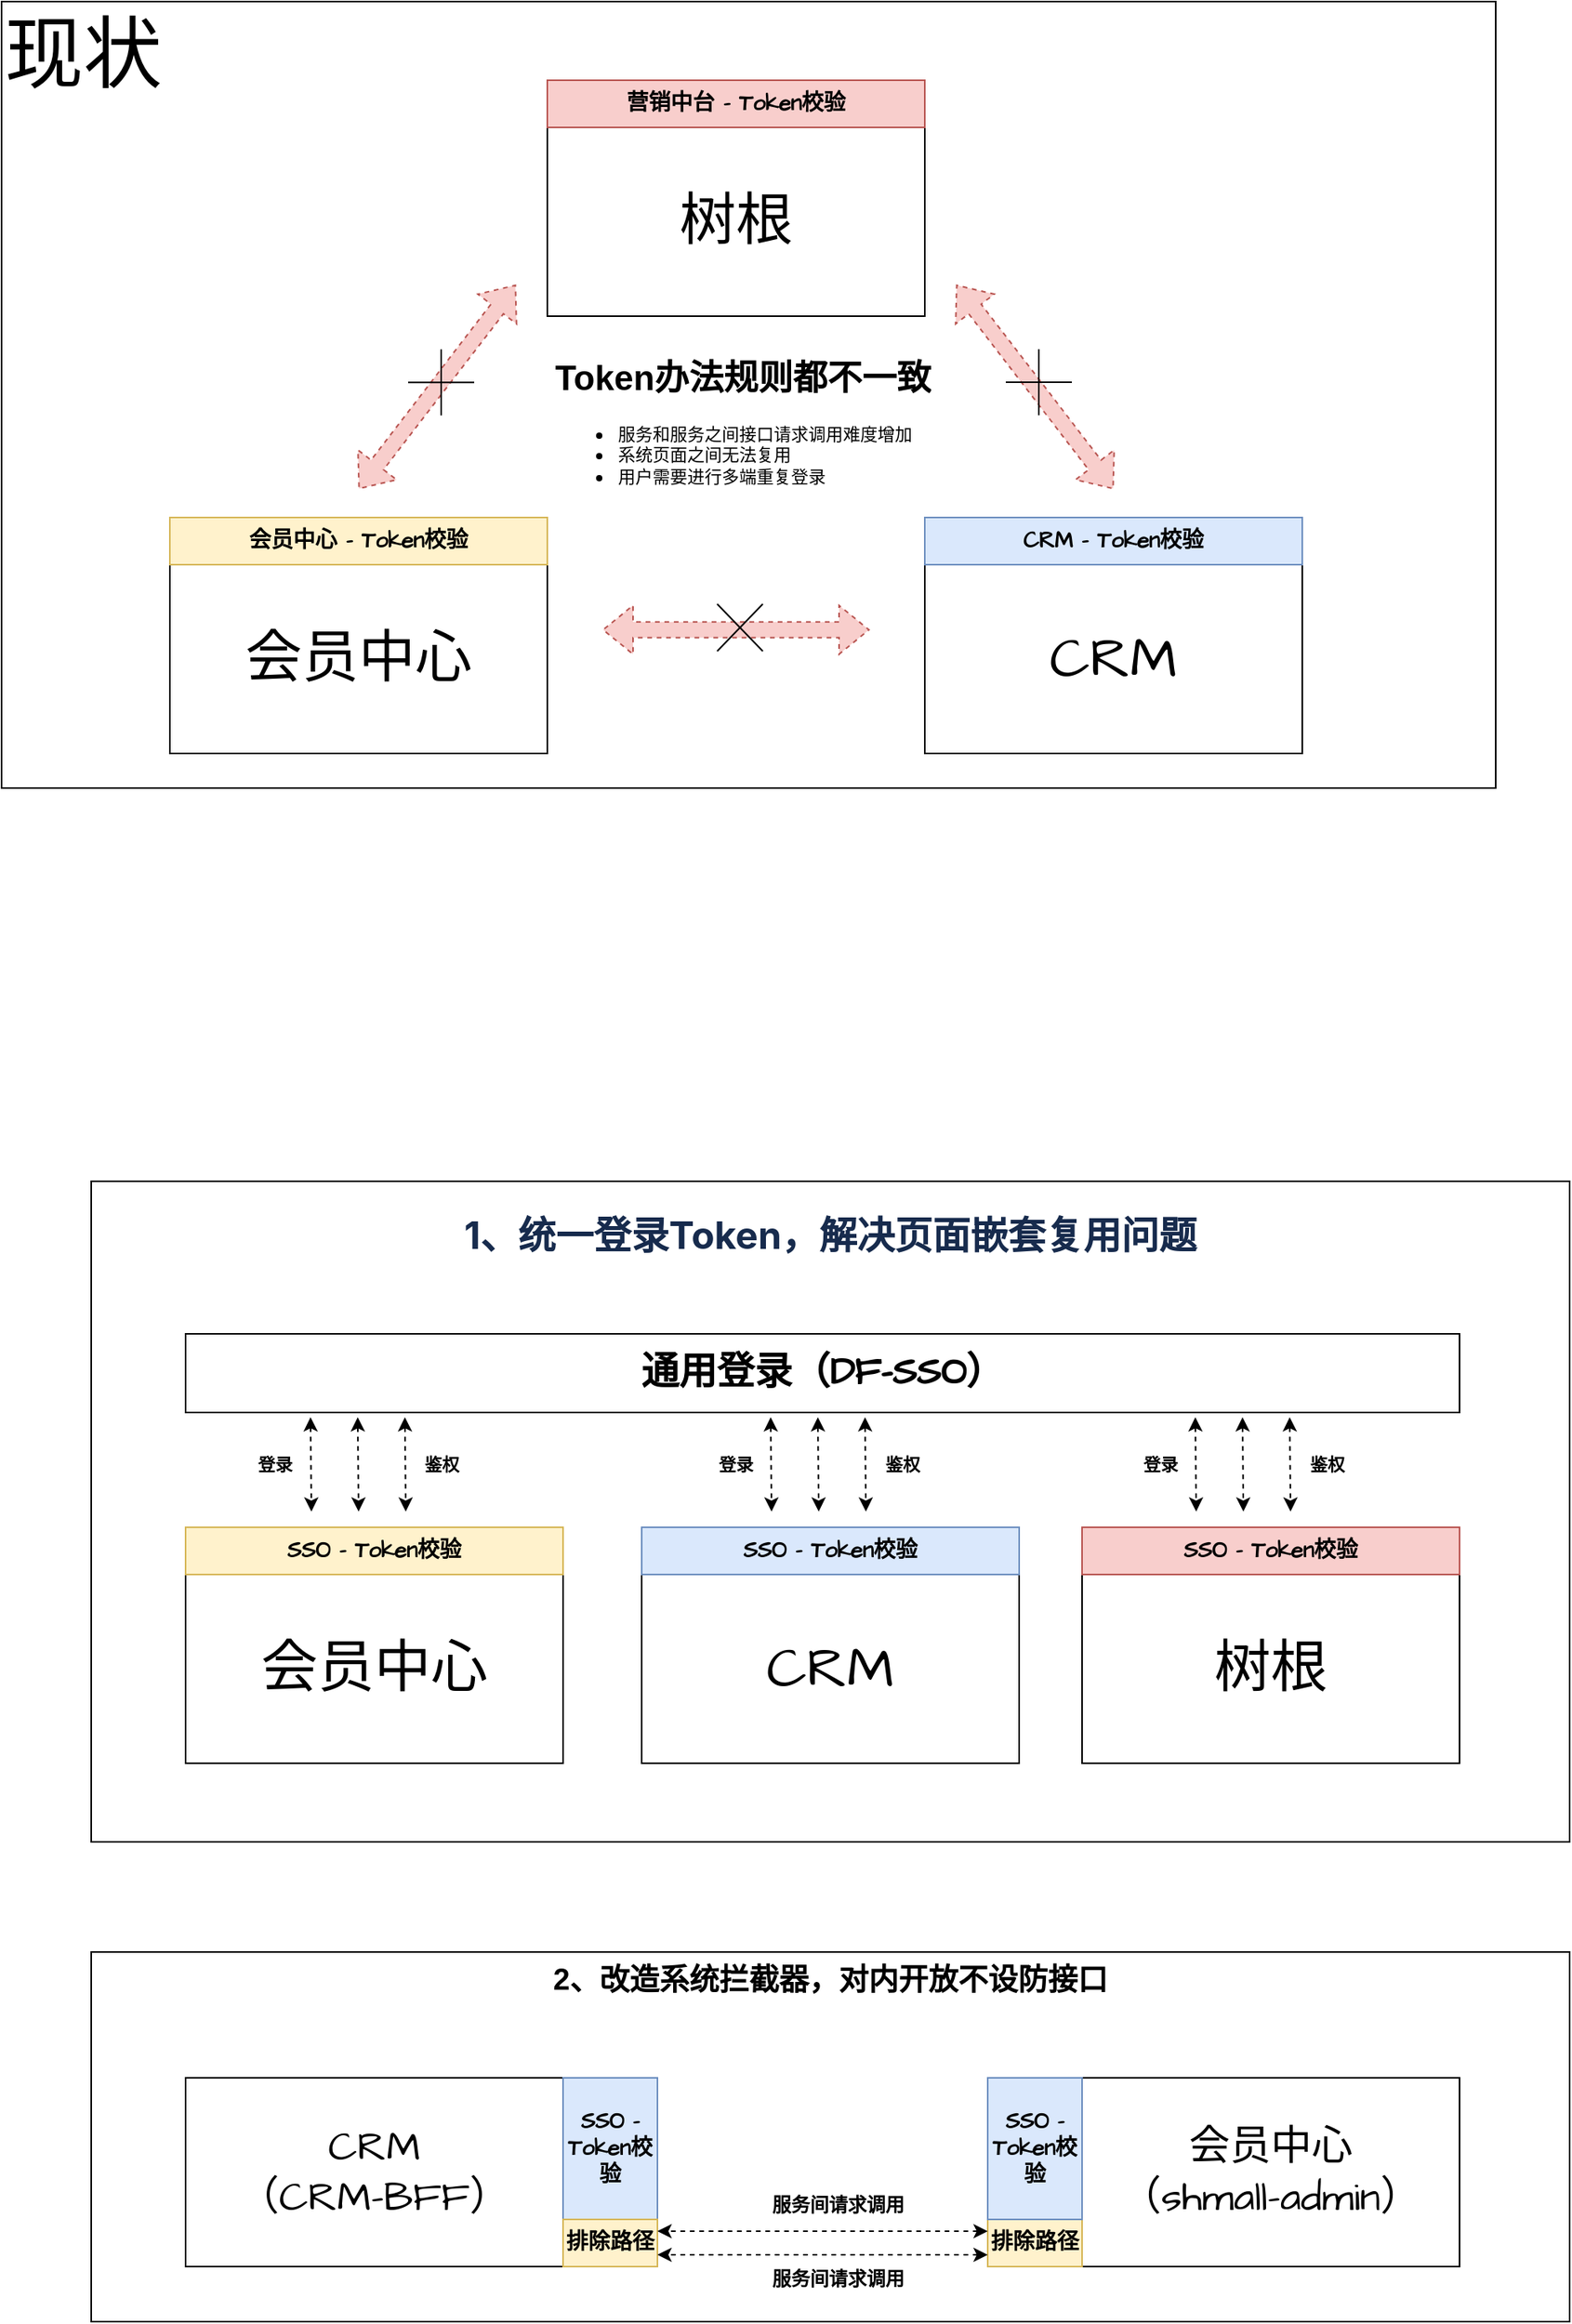 <mxfile version="24.7.16">
  <diagram name="第 1 页" id="H0u8XUGsvLffEUkfQdRV">
    <mxGraphModel dx="3103" dy="2684" grid="1" gridSize="10" guides="1" tooltips="1" connect="1" arrows="1" fold="1" page="1" pageScale="1" pageWidth="827" pageHeight="1169" math="0" shadow="0">
      <root>
        <mxCell id="0" />
        <mxCell id="1" parent="0" />
        <mxCell id="54piHh1FFGtYTyf8zYr1-15" value="&lt;font style=&quot;font-size: 19px;&quot;&gt;&lt;b&gt;2、改造系统拦截器，对内开放不设防接口&lt;/b&gt;&lt;/font&gt;" style="rounded=0;whiteSpace=wrap;html=1;verticalAlign=top;" vertex="1" parent="1">
          <mxGeometry x="-230" y="1200" width="940" height="235" as="geometry" />
        </mxCell>
        <mxCell id="qF9IXVnn8CLfa4eEaRER-142" value="&lt;h2 style=&quot;margin: 10px 0px 0px; padding: 0px; color: rgb(23, 43, 77); font-weight: normal; line-height: 1.5; border-bottom-color: rgb(255, 255, 255); font-family: -apple-system, BlinkMacSystemFont, &amp;quot;Segoe UI&amp;quot;, Roboto, Oxygen, Ubuntu, &amp;quot;Fira Sans&amp;quot;, &amp;quot;Droid Sans&amp;quot;, &amp;quot;Helvetica Neue&amp;quot;, sans-serif; text-align: start;&quot; id=&quot;id-【DD平台】服务接入方案-2.1统一登录Token，解决页面嵌套复用问题&quot;&gt;&lt;strong style=&quot;&quot;&gt;&lt;font style=&quot;font-size: 24px;&quot;&gt;1、统一登录Token，解决页面嵌套复用问题&lt;/font&gt;&lt;/strong&gt;&lt;/h2&gt;" style="rounded=0;whiteSpace=wrap;html=1;hachureGap=4;fontFamily=Architects Daughter;fontSource=https%3A%2F%2Ffonts.googleapis.com%2Fcss%3Ffamily%3DArchitects%2BDaughter;fontSize=11;fontColor=default;labelBackgroundColor=default;verticalAlign=top;" parent="1" vertex="1">
          <mxGeometry x="-230" y="710" width="940" height="420" as="geometry" />
        </mxCell>
        <mxCell id="qF9IXVnn8CLfa4eEaRER-32" value="&lt;font style=&quot;font-size: 50px;&quot;&gt;现状&lt;/font&gt;" style="rounded=0;whiteSpace=wrap;html=1;hachureGap=4;fontFamily=Architects Daughter;fontSource=https%3A%2F%2Ffonts.googleapis.com%2Fcss%3Ffamily%3DArchitects%2BDaughter;fontSize=30;fontColor=default;labelBackgroundColor=default;verticalAlign=top;align=left;" parent="1" vertex="1">
          <mxGeometry x="-287" y="-40" width="950" height="500" as="geometry" />
        </mxCell>
        <mxCell id="qF9IXVnn8CLfa4eEaRER-8" value="" style="group" parent="1" vertex="1" connectable="0">
          <mxGeometry x="-180" y="288" width="240" height="150" as="geometry" />
        </mxCell>
        <mxCell id="qF9IXVnn8CLfa4eEaRER-4" value="&lt;font style=&quot;font-size: 36px;&quot;&gt;会员中心&lt;/font&gt;" style="rounded=0;whiteSpace=wrap;html=1;hachureGap=4;fontFamily=Architects Daughter;fontSource=https%3A%2F%2Ffonts.googleapis.com%2Fcss%3Ffamily%3DArchitects%2BDaughter;" parent="qF9IXVnn8CLfa4eEaRER-8" vertex="1">
          <mxGeometry y="30" width="240" height="120" as="geometry" />
        </mxCell>
        <mxCell id="qF9IXVnn8CLfa4eEaRER-6" value="&lt;font style=&quot;font-size: 14px;&quot;&gt;&lt;b&gt;会员中心 - Token校验&lt;/b&gt;&lt;/font&gt;" style="rounded=0;whiteSpace=wrap;html=1;hachureGap=4;fontFamily=Architects Daughter;fontSource=https%3A%2F%2Ffonts.googleapis.com%2Fcss%3Ffamily%3DArchitects%2BDaughter;fillColor=#fff2cc;strokeColor=#d6b656;" parent="qF9IXVnn8CLfa4eEaRER-8" vertex="1">
          <mxGeometry width="240" height="30" as="geometry" />
        </mxCell>
        <mxCell id="qF9IXVnn8CLfa4eEaRER-10" value="" style="group" parent="1" vertex="1" connectable="0">
          <mxGeometry x="300" y="288" width="240" height="150" as="geometry" />
        </mxCell>
        <mxCell id="qF9IXVnn8CLfa4eEaRER-11" value="&lt;font style=&quot;font-size: 36px;&quot;&gt;CRM&lt;/font&gt;" style="rounded=0;whiteSpace=wrap;html=1;hachureGap=4;fontFamily=Architects Daughter;fontSource=https%3A%2F%2Ffonts.googleapis.com%2Fcss%3Ffamily%3DArchitects%2BDaughter;" parent="qF9IXVnn8CLfa4eEaRER-10" vertex="1">
          <mxGeometry y="30" width="240" height="120" as="geometry" />
        </mxCell>
        <mxCell id="qF9IXVnn8CLfa4eEaRER-12" value="&lt;b&gt;&lt;font style=&quot;font-size: 14px;&quot;&gt;CRM - Token校验&lt;/font&gt;&lt;/b&gt;" style="rounded=0;whiteSpace=wrap;html=1;hachureGap=4;fontFamily=Architects Daughter;fontSource=https%3A%2F%2Ffonts.googleapis.com%2Fcss%3Ffamily%3DArchitects%2BDaughter;fillColor=#dae8fc;strokeColor=#6c8ebf;" parent="qF9IXVnn8CLfa4eEaRER-10" vertex="1">
          <mxGeometry width="240" height="30" as="geometry" />
        </mxCell>
        <mxCell id="qF9IXVnn8CLfa4eEaRER-13" value="" style="group" parent="1" vertex="1" connectable="0">
          <mxGeometry x="60" y="10" width="240" height="150" as="geometry" />
        </mxCell>
        <mxCell id="qF9IXVnn8CLfa4eEaRER-14" value="&lt;span style=&quot;font-size: 36px;&quot;&gt;树根&lt;/span&gt;" style="rounded=0;whiteSpace=wrap;html=1;hachureGap=4;fontFamily=Architects Daughter;fontSource=https%3A%2F%2Ffonts.googleapis.com%2Fcss%3Ffamily%3DArchitects%2BDaughter;" parent="qF9IXVnn8CLfa4eEaRER-13" vertex="1">
          <mxGeometry y="30" width="240" height="120" as="geometry" />
        </mxCell>
        <mxCell id="qF9IXVnn8CLfa4eEaRER-15" value="&lt;font style=&quot;font-size: 14px;&quot;&gt;&lt;b&gt;营销中台 - Token校验&lt;/b&gt;&lt;/font&gt;" style="rounded=0;whiteSpace=wrap;html=1;hachureGap=4;fontFamily=Architects Daughter;fontSource=https%3A%2F%2Ffonts.googleapis.com%2Fcss%3Ffamily%3DArchitects%2BDaughter;fillColor=#f8cecc;strokeColor=#b85450;" parent="qF9IXVnn8CLfa4eEaRER-13" vertex="1">
          <mxGeometry width="240" height="30" as="geometry" />
        </mxCell>
        <mxCell id="qF9IXVnn8CLfa4eEaRER-16" value="" style="shape=flexArrow;endArrow=classic;startArrow=classic;html=1;rounded=0;hachureGap=4;fontFamily=Architects Daughter;fontSource=https%3A%2F%2Ffonts.googleapis.com%2Fcss%3Ffamily%3DArchitects%2BDaughter;fillColor=#f8cecc;strokeColor=#b85450;dashed=1;" parent="1" edge="1">
          <mxGeometry width="100" height="100" relative="1" as="geometry">
            <mxPoint x="-60" y="270" as="sourcePoint" />
            <mxPoint x="40" y="140" as="targetPoint" />
          </mxGeometry>
        </mxCell>
        <mxCell id="qF9IXVnn8CLfa4eEaRER-17" value="" style="shape=flexArrow;endArrow=classic;startArrow=classic;html=1;rounded=0;hachureGap=4;fontFamily=Architects Daughter;fontSource=https%3A%2F%2Ffonts.googleapis.com%2Fcss%3Ffamily%3DArchitects%2BDaughter;fillColor=#f8cecc;strokeColor=#b85450;dashed=1;" parent="1" edge="1">
          <mxGeometry width="100" height="100" relative="1" as="geometry">
            <mxPoint x="95" y="359.41" as="sourcePoint" />
            <mxPoint x="265" y="359.41" as="targetPoint" />
          </mxGeometry>
        </mxCell>
        <mxCell id="qF9IXVnn8CLfa4eEaRER-20" value="" style="shape=flexArrow;endArrow=classic;startArrow=classic;html=1;rounded=0;hachureGap=4;fontFamily=Architects Daughter;fontSource=https%3A%2F%2Ffonts.googleapis.com%2Fcss%3Ffamily%3DArchitects%2BDaughter;fillColor=#f8cecc;strokeColor=#b85450;dashed=1;" parent="1" edge="1">
          <mxGeometry width="100" height="100" relative="1" as="geometry">
            <mxPoint x="420" y="270" as="sourcePoint" />
            <mxPoint x="320" y="140" as="targetPoint" />
          </mxGeometry>
        </mxCell>
        <mxCell id="qF9IXVnn8CLfa4eEaRER-23" value="" style="group;rotation=45;" parent="1" vertex="1" connectable="0">
          <mxGeometry x="-30" y="190.07" width="30" height="30" as="geometry" />
        </mxCell>
        <mxCell id="qF9IXVnn8CLfa4eEaRER-21" value="" style="endArrow=none;html=1;rounded=0;hachureGap=4;strokeColor=default;align=center;verticalAlign=middle;fontFamily=Architects Daughter;fontSource=https%3A%2F%2Ffonts.googleapis.com%2Fcss%3Ffamily%3DArchitects%2BDaughter;fontSize=11;fontColor=default;labelBackgroundColor=default;" parent="qF9IXVnn8CLfa4eEaRER-23" edge="1">
          <mxGeometry width="50" height="50" relative="1" as="geometry">
            <mxPoint x="22.5" y="33" as="sourcePoint" />
            <mxPoint x="22.5" y="-9" as="targetPoint" />
          </mxGeometry>
        </mxCell>
        <mxCell id="qF9IXVnn8CLfa4eEaRER-22" value="" style="endArrow=none;html=1;rounded=0;hachureGap=4;strokeColor=default;align=center;verticalAlign=middle;fontFamily=Architects Daughter;fontSource=https%3A%2F%2Ffonts.googleapis.com%2Fcss%3Ffamily%3DArchitects%2BDaughter;fontSize=11;fontColor=default;labelBackgroundColor=default;" parent="qF9IXVnn8CLfa4eEaRER-23" edge="1">
          <mxGeometry width="50" height="50" relative="1" as="geometry">
            <mxPoint x="43.5" y="12" as="sourcePoint" />
            <mxPoint x="1.5" y="12" as="targetPoint" />
          </mxGeometry>
        </mxCell>
        <mxCell id="qF9IXVnn8CLfa4eEaRER-24" value="" style="group;rotation=45;dashed=1;dashPattern=8 8;strokeColor=none;" parent="1" vertex="1" connectable="0">
          <mxGeometry x="350" y="190" width="30" height="30" as="geometry" />
        </mxCell>
        <mxCell id="qF9IXVnn8CLfa4eEaRER-25" value="" style="endArrow=none;html=1;rounded=0;hachureGap=4;strokeColor=default;align=center;verticalAlign=middle;fontFamily=Architects Daughter;fontSource=https%3A%2F%2Ffonts.googleapis.com%2Fcss%3Ffamily%3DArchitects%2BDaughter;fontSize=11;fontColor=default;labelBackgroundColor=default;" parent="qF9IXVnn8CLfa4eEaRER-24" edge="1">
          <mxGeometry width="50" height="50" relative="1" as="geometry">
            <mxPoint x="22.5" y="33" as="sourcePoint" />
            <mxPoint x="22.5" y="-9" as="targetPoint" />
          </mxGeometry>
        </mxCell>
        <mxCell id="qF9IXVnn8CLfa4eEaRER-26" value="" style="endArrow=none;html=1;rounded=0;hachureGap=4;strokeColor=default;align=center;verticalAlign=middle;fontFamily=Architects Daughter;fontSource=https%3A%2F%2Ffonts.googleapis.com%2Fcss%3Ffamily%3DArchitects%2BDaughter;fontSize=11;fontColor=default;labelBackgroundColor=default;" parent="qF9IXVnn8CLfa4eEaRER-24" edge="1">
          <mxGeometry width="50" height="50" relative="1" as="geometry">
            <mxPoint x="43.5" y="12" as="sourcePoint" />
            <mxPoint x="1.5" y="12" as="targetPoint" />
          </mxGeometry>
        </mxCell>
        <mxCell id="qF9IXVnn8CLfa4eEaRER-27" value="" style="group;rotation=90;" parent="1" vertex="1" connectable="0">
          <mxGeometry x="160" y="340" width="30" height="30" as="geometry" />
        </mxCell>
        <mxCell id="qF9IXVnn8CLfa4eEaRER-28" value="" style="endArrow=none;html=1;rounded=0;hachureGap=4;strokeColor=default;align=center;verticalAlign=middle;fontFamily=Architects Daughter;fontSource=https%3A%2F%2Ffonts.googleapis.com%2Fcss%3Ffamily%3DArchitects%2BDaughter;fontSize=11;fontColor=default;labelBackgroundColor=default;" parent="qF9IXVnn8CLfa4eEaRER-27" edge="1">
          <mxGeometry width="50" height="50" relative="1" as="geometry">
            <mxPoint x="8" y="33" as="sourcePoint" />
            <mxPoint x="37" y="3" as="targetPoint" />
          </mxGeometry>
        </mxCell>
        <mxCell id="qF9IXVnn8CLfa4eEaRER-29" value="" style="endArrow=none;html=1;rounded=0;hachureGap=4;strokeColor=default;align=center;verticalAlign=middle;fontFamily=Architects Daughter;fontSource=https%3A%2F%2Ffonts.googleapis.com%2Fcss%3Ffamily%3DArchitects%2BDaughter;fontSize=11;fontColor=default;labelBackgroundColor=default;" parent="qF9IXVnn8CLfa4eEaRER-27" edge="1">
          <mxGeometry width="50" height="50" relative="1" as="geometry">
            <mxPoint x="37" y="33" as="sourcePoint" />
            <mxPoint x="8" y="3" as="targetPoint" />
          </mxGeometry>
        </mxCell>
        <mxCell id="qF9IXVnn8CLfa4eEaRER-31" value="&lt;h1 style=&quot;margin-top: 0px;&quot;&gt;&lt;font face=&quot;Helvetica&quot;&gt;Token办法规则都不一致&lt;/font&gt;&lt;/h1&gt;&lt;p&gt;&lt;/p&gt;&lt;ul&gt;&lt;li&gt;&lt;font face=&quot;DTaDNkgC4vTeK8XrR2FM&quot;&gt;服务和服务之间接口请求调用难度增加&lt;/font&gt;&lt;/li&gt;&lt;li&gt;&lt;font face=&quot;DTaDNkgC4vTeK8XrR2FM&quot;&gt;系统页面之间无法复用&lt;/font&gt;&lt;/li&gt;&lt;li&gt;&lt;font face=&quot;DTaDNkgC4vTeK8XrR2FM&quot;&gt;用户需要进行多端重复登录&lt;/font&gt;&lt;/li&gt;&lt;/ul&gt;&lt;p&gt;&lt;/p&gt;" style="text;html=1;whiteSpace=wrap;overflow=hidden;rounded=0;fontFamily=Architects Daughter;fontSource=https%3A%2F%2Ffonts.googleapis.com%2Fcss%3Ffamily%3DArchitects%2BDaughter;fontSize=11;fontColor=default;labelBackgroundColor=default;" parent="1" vertex="1">
          <mxGeometry x="63" y="180" width="250" height="120" as="geometry" />
        </mxCell>
        <mxCell id="qF9IXVnn8CLfa4eEaRER-89" value="" style="group" parent="1" vertex="1" connectable="0">
          <mxGeometry x="120" y="930" width="240" height="150" as="geometry" />
        </mxCell>
        <mxCell id="qF9IXVnn8CLfa4eEaRER-90" value="&lt;font style=&quot;font-size: 36px;&quot;&gt;CRM&lt;/font&gt;" style="rounded=0;whiteSpace=wrap;html=1;hachureGap=4;fontFamily=Architects Daughter;fontSource=https%3A%2F%2Ffonts.googleapis.com%2Fcss%3Ffamily%3DArchitects%2BDaughter;" parent="qF9IXVnn8CLfa4eEaRER-89" vertex="1">
          <mxGeometry y="30" width="240" height="120" as="geometry" />
        </mxCell>
        <mxCell id="qF9IXVnn8CLfa4eEaRER-91" value="&lt;b&gt;&lt;font style=&quot;font-size: 14px;&quot;&gt;SSO - Token校验&lt;/font&gt;&lt;/b&gt;" style="rounded=0;whiteSpace=wrap;html=1;hachureGap=4;fontFamily=Architects Daughter;fontSource=https%3A%2F%2Ffonts.googleapis.com%2Fcss%3Ffamily%3DArchitects%2BDaughter;fillColor=#dae8fc;strokeColor=#6c8ebf;" parent="qF9IXVnn8CLfa4eEaRER-89" vertex="1">
          <mxGeometry width="240" height="30" as="geometry" />
        </mxCell>
        <mxCell id="qF9IXVnn8CLfa4eEaRER-92" value="" style="group" parent="1" vertex="1" connectable="0">
          <mxGeometry x="400" y="930" width="240" height="150" as="geometry" />
        </mxCell>
        <mxCell id="qF9IXVnn8CLfa4eEaRER-93" value="&lt;span style=&quot;font-size: 36px;&quot;&gt;树根&lt;/span&gt;" style="rounded=0;whiteSpace=wrap;html=1;hachureGap=4;fontFamily=Architects Daughter;fontSource=https%3A%2F%2Ffonts.googleapis.com%2Fcss%3Ffamily%3DArchitects%2BDaughter;" parent="qF9IXVnn8CLfa4eEaRER-92" vertex="1">
          <mxGeometry y="30" width="240" height="120" as="geometry" />
        </mxCell>
        <mxCell id="qF9IXVnn8CLfa4eEaRER-94" value="&lt;font style=&quot;font-size: 14px;&quot;&gt;&lt;b&gt;SSO - Token校验&lt;/b&gt;&lt;/font&gt;" style="rounded=0;whiteSpace=wrap;html=1;hachureGap=4;fontFamily=Architects Daughter;fontSource=https%3A%2F%2Ffonts.googleapis.com%2Fcss%3Ffamily%3DArchitects%2BDaughter;fillColor=#f8cecc;strokeColor=#b85450;" parent="qF9IXVnn8CLfa4eEaRER-92" vertex="1">
          <mxGeometry width="240" height="30" as="geometry" />
        </mxCell>
        <mxCell id="qF9IXVnn8CLfa4eEaRER-108" value="" style="group" parent="1" vertex="1" connectable="0">
          <mxGeometry x="-170" y="930" width="240" height="150" as="geometry" />
        </mxCell>
        <mxCell id="qF9IXVnn8CLfa4eEaRER-87" value="&lt;font style=&quot;font-size: 36px;&quot;&gt;会员中心&lt;/font&gt;" style="rounded=0;whiteSpace=wrap;html=1;hachureGap=4;fontFamily=Architects Daughter;fontSource=https%3A%2F%2Ffonts.googleapis.com%2Fcss%3Ffamily%3DArchitects%2BDaughter;" parent="qF9IXVnn8CLfa4eEaRER-108" vertex="1">
          <mxGeometry y="30" width="240" height="120" as="geometry" />
        </mxCell>
        <mxCell id="qF9IXVnn8CLfa4eEaRER-88" value="&lt;font style=&quot;font-size: 14px;&quot;&gt;&lt;b&gt;SSO - Token校验&lt;/b&gt;&lt;/font&gt;" style="rounded=0;whiteSpace=wrap;html=1;hachureGap=4;fontFamily=Architects Daughter;fontSource=https%3A%2F%2Ffonts.googleapis.com%2Fcss%3Ffamily%3DArchitects%2BDaughter;fillColor=#fff2cc;strokeColor=#d6b656;" parent="qF9IXVnn8CLfa4eEaRER-108" vertex="1">
          <mxGeometry width="240" height="30" as="geometry" />
        </mxCell>
        <mxCell id="qF9IXVnn8CLfa4eEaRER-109" value="&lt;font style=&quot;font-size: 24px;&quot;&gt;&lt;b&gt;通用登录（DF-SSO）&lt;/b&gt;&lt;/font&gt;" style="rounded=0;whiteSpace=wrap;html=1;hachureGap=4;fontFamily=Architects Daughter;fontSource=https%3A%2F%2Ffonts.googleapis.com%2Fcss%3Ffamily%3DArchitects%2BDaughter;fontSize=11;fontColor=default;labelBackgroundColor=default;" parent="1" vertex="1">
          <mxGeometry x="-170" y="807" width="810" height="50" as="geometry" />
        </mxCell>
        <mxCell id="qF9IXVnn8CLfa4eEaRER-127" value="" style="group" parent="1" vertex="1" connectable="0">
          <mxGeometry x="-142.56" y="860" width="165.56" height="60" as="geometry" />
        </mxCell>
        <mxCell id="qF9IXVnn8CLfa4eEaRER-115" value="" style="group" parent="qF9IXVnn8CLfa4eEaRER-127" vertex="1" connectable="0">
          <mxGeometry x="52" width="60.56" height="60" as="geometry" />
        </mxCell>
        <mxCell id="qF9IXVnn8CLfa4eEaRER-112" value="" style="endArrow=classic;startArrow=classic;html=1;rounded=0;hachureGap=4;strokeColor=default;align=center;verticalAlign=middle;fontFamily=Architects Daughter;fontSource=https%3A%2F%2Ffonts.googleapis.com%2Fcss%3Ffamily%3DArchitects%2BDaughter;fontSize=11;fontColor=default;labelBackgroundColor=default;dashed=1;" parent="qF9IXVnn8CLfa4eEaRER-115" edge="1">
          <mxGeometry width="50" height="50" relative="1" as="geometry">
            <mxPoint as="sourcePoint" />
            <mxPoint x="0.56" y="60" as="targetPoint" />
          </mxGeometry>
        </mxCell>
        <mxCell id="qF9IXVnn8CLfa4eEaRER-113" value="" style="endArrow=classic;startArrow=classic;html=1;rounded=0;hachureGap=4;strokeColor=default;align=center;verticalAlign=middle;fontFamily=Architects Daughter;fontSource=https%3A%2F%2Ffonts.googleapis.com%2Fcss%3Ffamily%3DArchitects%2BDaughter;fontSize=11;fontColor=default;labelBackgroundColor=default;dashed=1;" parent="qF9IXVnn8CLfa4eEaRER-115" edge="1">
          <mxGeometry width="50" height="50" relative="1" as="geometry">
            <mxPoint x="60" as="sourcePoint" />
            <mxPoint x="60.56" y="60" as="targetPoint" />
          </mxGeometry>
        </mxCell>
        <mxCell id="qF9IXVnn8CLfa4eEaRER-114" value="" style="endArrow=classic;startArrow=classic;html=1;rounded=0;hachureGap=4;strokeColor=default;align=center;verticalAlign=middle;fontFamily=Architects Daughter;fontSource=https%3A%2F%2Ffonts.googleapis.com%2Fcss%3Ffamily%3DArchitects%2BDaughter;fontSize=11;fontColor=default;labelBackgroundColor=default;dashed=1;" parent="qF9IXVnn8CLfa4eEaRER-115" edge="1">
          <mxGeometry width="50" height="50" relative="1" as="geometry">
            <mxPoint x="30" as="sourcePoint" />
            <mxPoint x="30.56" y="60" as="targetPoint" />
          </mxGeometry>
        </mxCell>
        <mxCell id="qF9IXVnn8CLfa4eEaRER-125" value="&lt;b&gt;登录&lt;/b&gt;" style="text;html=1;align=center;verticalAlign=middle;whiteSpace=wrap;rounded=0;fontFamily=Architects Daughter;fontSource=https%3A%2F%2Ffonts.googleapis.com%2Fcss%3Ffamily%3DArchitects%2BDaughter;fontSize=11;fontColor=default;labelBackgroundColor=default;" parent="qF9IXVnn8CLfa4eEaRER-127" vertex="1">
          <mxGeometry y="15" width="60" height="30" as="geometry" />
        </mxCell>
        <mxCell id="qF9IXVnn8CLfa4eEaRER-126" value="&lt;b&gt;鉴权&lt;/b&gt;" style="text;html=1;align=center;verticalAlign=middle;whiteSpace=wrap;rounded=0;fontFamily=Architects Daughter;fontSource=https%3A%2F%2Ffonts.googleapis.com%2Fcss%3Ffamily%3DArchitects%2BDaughter;fontSize=11;fontColor=default;labelBackgroundColor=default;" parent="qF9IXVnn8CLfa4eEaRER-127" vertex="1">
          <mxGeometry x="105.56" y="15" width="60" height="30" as="geometry" />
        </mxCell>
        <mxCell id="qF9IXVnn8CLfa4eEaRER-128" value="" style="group" parent="1" vertex="1" connectable="0">
          <mxGeometry x="150" y="860" width="165.56" height="60" as="geometry" />
        </mxCell>
        <mxCell id="qF9IXVnn8CLfa4eEaRER-129" value="" style="group" parent="qF9IXVnn8CLfa4eEaRER-128" vertex="1" connectable="0">
          <mxGeometry x="52" width="60.56" height="60" as="geometry" />
        </mxCell>
        <mxCell id="qF9IXVnn8CLfa4eEaRER-130" value="" style="endArrow=classic;startArrow=classic;html=1;rounded=0;hachureGap=4;strokeColor=default;align=center;verticalAlign=middle;fontFamily=Architects Daughter;fontSource=https%3A%2F%2Ffonts.googleapis.com%2Fcss%3Ffamily%3DArchitects%2BDaughter;fontSize=11;fontColor=default;labelBackgroundColor=default;dashed=1;" parent="qF9IXVnn8CLfa4eEaRER-129" edge="1">
          <mxGeometry width="50" height="50" relative="1" as="geometry">
            <mxPoint as="sourcePoint" />
            <mxPoint x="0.56" y="60" as="targetPoint" />
          </mxGeometry>
        </mxCell>
        <mxCell id="qF9IXVnn8CLfa4eEaRER-131" value="" style="endArrow=classic;startArrow=classic;html=1;rounded=0;hachureGap=4;strokeColor=default;align=center;verticalAlign=middle;fontFamily=Architects Daughter;fontSource=https%3A%2F%2Ffonts.googleapis.com%2Fcss%3Ffamily%3DArchitects%2BDaughter;fontSize=11;fontColor=default;labelBackgroundColor=default;dashed=1;" parent="qF9IXVnn8CLfa4eEaRER-129" edge="1">
          <mxGeometry width="50" height="50" relative="1" as="geometry">
            <mxPoint x="60" as="sourcePoint" />
            <mxPoint x="60.56" y="60" as="targetPoint" />
          </mxGeometry>
        </mxCell>
        <mxCell id="qF9IXVnn8CLfa4eEaRER-132" value="" style="endArrow=classic;startArrow=classic;html=1;rounded=0;hachureGap=4;strokeColor=default;align=center;verticalAlign=middle;fontFamily=Architects Daughter;fontSource=https%3A%2F%2Ffonts.googleapis.com%2Fcss%3Ffamily%3DArchitects%2BDaughter;fontSize=11;fontColor=default;labelBackgroundColor=default;dashed=1;" parent="qF9IXVnn8CLfa4eEaRER-129" edge="1">
          <mxGeometry width="50" height="50" relative="1" as="geometry">
            <mxPoint x="30" as="sourcePoint" />
            <mxPoint x="30.56" y="60" as="targetPoint" />
          </mxGeometry>
        </mxCell>
        <mxCell id="qF9IXVnn8CLfa4eEaRER-133" value="&lt;b&gt;登录&lt;/b&gt;" style="text;html=1;align=center;verticalAlign=middle;whiteSpace=wrap;rounded=0;fontFamily=Architects Daughter;fontSource=https%3A%2F%2Ffonts.googleapis.com%2Fcss%3Ffamily%3DArchitects%2BDaughter;fontSize=11;fontColor=default;labelBackgroundColor=default;" parent="qF9IXVnn8CLfa4eEaRER-128" vertex="1">
          <mxGeometry y="15" width="60" height="30" as="geometry" />
        </mxCell>
        <mxCell id="qF9IXVnn8CLfa4eEaRER-134" value="&lt;b&gt;鉴权&lt;/b&gt;" style="text;html=1;align=center;verticalAlign=middle;whiteSpace=wrap;rounded=0;fontFamily=Architects Daughter;fontSource=https%3A%2F%2Ffonts.googleapis.com%2Fcss%3Ffamily%3DArchitects%2BDaughter;fontSize=11;fontColor=default;labelBackgroundColor=default;" parent="qF9IXVnn8CLfa4eEaRER-128" vertex="1">
          <mxGeometry x="105.56" y="15" width="60" height="30" as="geometry" />
        </mxCell>
        <mxCell id="qF9IXVnn8CLfa4eEaRER-135" value="" style="group" parent="1" vertex="1" connectable="0">
          <mxGeometry x="420" y="860" width="165.56" height="60" as="geometry" />
        </mxCell>
        <mxCell id="qF9IXVnn8CLfa4eEaRER-136" value="" style="group" parent="qF9IXVnn8CLfa4eEaRER-135" vertex="1" connectable="0">
          <mxGeometry x="52" width="60.56" height="60" as="geometry" />
        </mxCell>
        <mxCell id="qF9IXVnn8CLfa4eEaRER-137" value="" style="endArrow=classic;startArrow=classic;html=1;rounded=0;hachureGap=4;strokeColor=default;align=center;verticalAlign=middle;fontFamily=Architects Daughter;fontSource=https%3A%2F%2Ffonts.googleapis.com%2Fcss%3Ffamily%3DArchitects%2BDaughter;fontSize=11;fontColor=default;labelBackgroundColor=default;dashed=1;" parent="qF9IXVnn8CLfa4eEaRER-136" edge="1">
          <mxGeometry width="50" height="50" relative="1" as="geometry">
            <mxPoint as="sourcePoint" />
            <mxPoint x="0.56" y="60" as="targetPoint" />
          </mxGeometry>
        </mxCell>
        <mxCell id="qF9IXVnn8CLfa4eEaRER-138" value="" style="endArrow=classic;startArrow=classic;html=1;rounded=0;hachureGap=4;strokeColor=default;align=center;verticalAlign=middle;fontFamily=Architects Daughter;fontSource=https%3A%2F%2Ffonts.googleapis.com%2Fcss%3Ffamily%3DArchitects%2BDaughter;fontSize=11;fontColor=default;labelBackgroundColor=default;dashed=1;" parent="qF9IXVnn8CLfa4eEaRER-136" edge="1">
          <mxGeometry width="50" height="50" relative="1" as="geometry">
            <mxPoint x="60" as="sourcePoint" />
            <mxPoint x="60.56" y="60" as="targetPoint" />
          </mxGeometry>
        </mxCell>
        <mxCell id="qF9IXVnn8CLfa4eEaRER-139" value="" style="endArrow=classic;startArrow=classic;html=1;rounded=0;hachureGap=4;strokeColor=default;align=center;verticalAlign=middle;fontFamily=Architects Daughter;fontSource=https%3A%2F%2Ffonts.googleapis.com%2Fcss%3Ffamily%3DArchitects%2BDaughter;fontSize=11;fontColor=default;labelBackgroundColor=default;dashed=1;" parent="qF9IXVnn8CLfa4eEaRER-136" edge="1">
          <mxGeometry width="50" height="50" relative="1" as="geometry">
            <mxPoint x="30" as="sourcePoint" />
            <mxPoint x="30.56" y="60" as="targetPoint" />
          </mxGeometry>
        </mxCell>
        <mxCell id="qF9IXVnn8CLfa4eEaRER-140" value="&lt;b&gt;登录&lt;/b&gt;" style="text;html=1;align=center;verticalAlign=middle;whiteSpace=wrap;rounded=0;fontFamily=Architects Daughter;fontSource=https%3A%2F%2Ffonts.googleapis.com%2Fcss%3Ffamily%3DArchitects%2BDaughter;fontSize=11;fontColor=default;labelBackgroundColor=default;" parent="qF9IXVnn8CLfa4eEaRER-135" vertex="1">
          <mxGeometry y="15" width="60" height="30" as="geometry" />
        </mxCell>
        <mxCell id="qF9IXVnn8CLfa4eEaRER-141" value="&lt;b&gt;鉴权&lt;/b&gt;" style="text;html=1;align=center;verticalAlign=middle;whiteSpace=wrap;rounded=0;fontFamily=Architects Daughter;fontSource=https%3A%2F%2Ffonts.googleapis.com%2Fcss%3Ffamily%3DArchitects%2BDaughter;fontSize=11;fontColor=default;labelBackgroundColor=default;" parent="qF9IXVnn8CLfa4eEaRER-135" vertex="1">
          <mxGeometry x="105.56" y="15" width="60" height="30" as="geometry" />
        </mxCell>
        <mxCell id="54piHh1FFGtYTyf8zYr1-2" value="&lt;font style=&quot;font-size: 26px;&quot;&gt;CRM&lt;/font&gt;&lt;div style=&quot;font-size: 26px;&quot;&gt;&lt;font style=&quot;font-size: 26px;&quot;&gt;（CRM-BFF）&lt;/font&gt;&lt;/div&gt;" style="rounded=0;whiteSpace=wrap;html=1;hachureGap=4;fontFamily=Architects Daughter;fontSource=https%3A%2F%2Ffonts.googleapis.com%2Fcss%3Ffamily%3DArchitects%2BDaughter;" vertex="1" parent="1">
          <mxGeometry x="-170" y="1280" width="240" height="120" as="geometry" />
        </mxCell>
        <mxCell id="54piHh1FFGtYTyf8zYr1-3" value="&lt;font style=&quot;font-size: 14px;&quot;&gt;&lt;b&gt;SSO - Token校验&lt;/b&gt;&lt;/font&gt;" style="rounded=0;whiteSpace=wrap;html=1;hachureGap=4;fontFamily=Architects Daughter;fontSource=https%3A%2F%2Ffonts.googleapis.com%2Fcss%3Ffamily%3DArchitects%2BDaughter;fillColor=#dae8fc;strokeColor=#6c8ebf;" vertex="1" parent="1">
          <mxGeometry x="70" y="1280" width="60" height="90" as="geometry" />
        </mxCell>
        <mxCell id="54piHh1FFGtYTyf8zYr1-4" value="&lt;font style=&quot;font-size: 14px;&quot;&gt;&lt;b&gt;排除路径&lt;/b&gt;&lt;/font&gt;" style="rounded=0;whiteSpace=wrap;html=1;hachureGap=4;fontFamily=Architects Daughter;fontSource=https%3A%2F%2Ffonts.googleapis.com%2Fcss%3Ffamily%3DArchitects%2BDaughter;fillColor=#fff2cc;strokeColor=#d6b656;" vertex="1" parent="1">
          <mxGeometry x="70" y="1370" width="60" height="30" as="geometry" />
        </mxCell>
        <mxCell id="54piHh1FFGtYTyf8zYr1-6" value="&lt;span style=&quot;font-size: 26px;&quot;&gt;会员中心&lt;/span&gt;&lt;br&gt;&lt;div style=&quot;font-size: 26px;&quot;&gt;&lt;font style=&quot;font-size: 26px;&quot;&gt;（shmall-admin）&lt;/font&gt;&lt;/div&gt;" style="rounded=0;whiteSpace=wrap;html=1;hachureGap=4;fontFamily=Architects Daughter;fontSource=https%3A%2F%2Ffonts.googleapis.com%2Fcss%3Ffamily%3DArchitects%2BDaughter;" vertex="1" parent="1">
          <mxGeometry x="400" y="1280" width="240" height="120" as="geometry" />
        </mxCell>
        <mxCell id="54piHh1FFGtYTyf8zYr1-8" value="&lt;font style=&quot;font-size: 14px;&quot;&gt;&lt;b&gt;排除路径&lt;/b&gt;&lt;/font&gt;" style="rounded=0;whiteSpace=wrap;html=1;hachureGap=4;fontFamily=Architects Daughter;fontSource=https%3A%2F%2Ffonts.googleapis.com%2Fcss%3Ffamily%3DArchitects%2BDaughter;fillColor=#fff2cc;strokeColor=#d6b656;" vertex="1" parent="1">
          <mxGeometry x="340" y="1370" width="60" height="30" as="geometry" />
        </mxCell>
        <mxCell id="54piHh1FFGtYTyf8zYr1-9" value="" style="endArrow=classic;startArrow=classic;html=1;rounded=0;exitX=0;exitY=0.25;exitDx=0;exitDy=0;entryX=1;entryY=0.25;entryDx=0;entryDy=0;dashed=1;" edge="1" parent="1" source="54piHh1FFGtYTyf8zYr1-8" target="54piHh1FFGtYTyf8zYr1-4">
          <mxGeometry width="50" height="50" relative="1" as="geometry">
            <mxPoint x="-40" y="1490" as="sourcePoint" />
            <mxPoint x="10" y="1440" as="targetPoint" />
          </mxGeometry>
        </mxCell>
        <mxCell id="54piHh1FFGtYTyf8zYr1-11" value="" style="endArrow=classic;startArrow=classic;html=1;rounded=0;exitX=0;exitY=0.75;exitDx=0;exitDy=0;entryX=1;entryY=0.75;entryDx=0;entryDy=0;dashed=1;" edge="1" parent="1" source="54piHh1FFGtYTyf8zYr1-8" target="54piHh1FFGtYTyf8zYr1-4">
          <mxGeometry width="50" height="50" relative="1" as="geometry">
            <mxPoint x="40" y="1550" as="sourcePoint" />
            <mxPoint x="40" y="1420" as="targetPoint" />
          </mxGeometry>
        </mxCell>
        <mxCell id="54piHh1FFGtYTyf8zYr1-14" value="服务间请求调用" style="text;html=1;align=center;verticalAlign=middle;whiteSpace=wrap;rounded=0;fontStyle=1;fontSize=12;" vertex="1" parent="1">
          <mxGeometry x="180" y="1393" width="130" height="30" as="geometry" />
        </mxCell>
        <mxCell id="54piHh1FFGtYTyf8zYr1-16" value="&lt;font style=&quot;font-size: 14px;&quot;&gt;&lt;b&gt;SSO - Token校验&lt;/b&gt;&lt;/font&gt;" style="rounded=0;whiteSpace=wrap;html=1;hachureGap=4;fontFamily=Architects Daughter;fontSource=https%3A%2F%2Ffonts.googleapis.com%2Fcss%3Ffamily%3DArchitects%2BDaughter;fillColor=#dae8fc;strokeColor=#6c8ebf;" vertex="1" parent="1">
          <mxGeometry x="340" y="1280" width="60" height="90" as="geometry" />
        </mxCell>
        <mxCell id="54piHh1FFGtYTyf8zYr1-17" value="服务间请求调用" style="text;html=1;align=center;verticalAlign=middle;whiteSpace=wrap;rounded=0;fontStyle=1;fontSize=12;" vertex="1" parent="1">
          <mxGeometry x="180" y="1346" width="130" height="30" as="geometry" />
        </mxCell>
      </root>
    </mxGraphModel>
  </diagram>
</mxfile>
